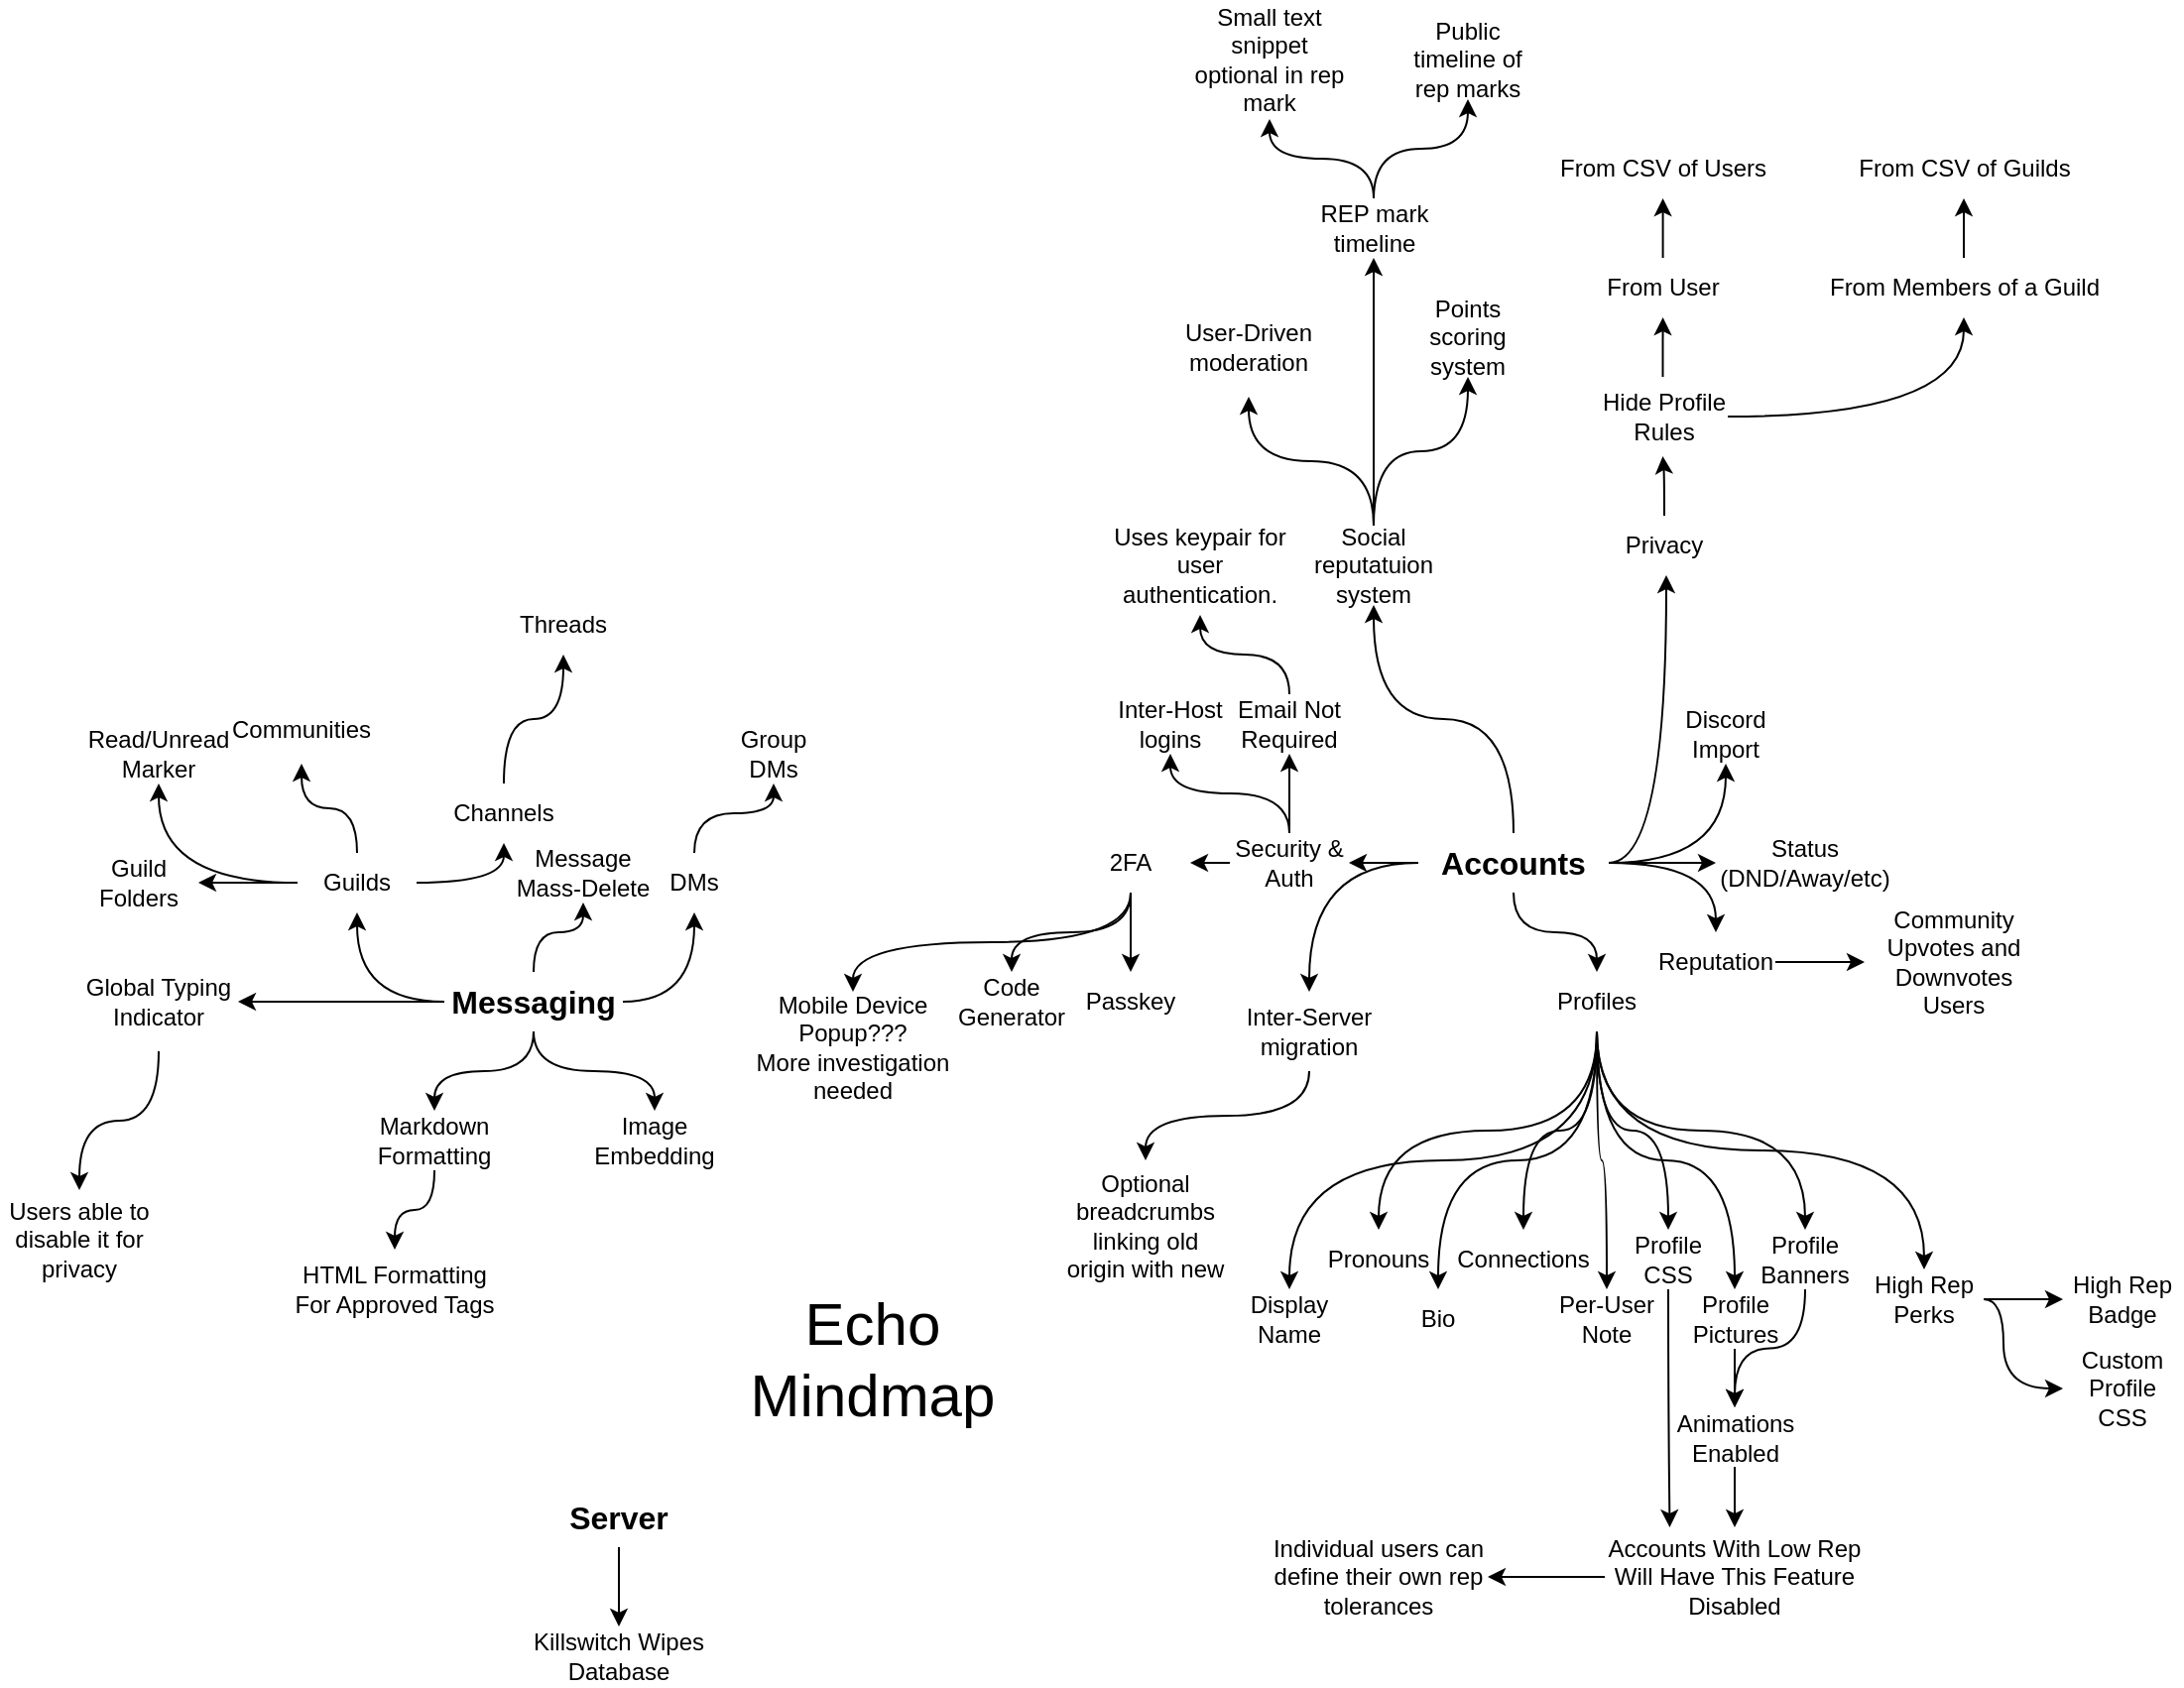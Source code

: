 <mxfile version="26.2.2">
  <diagram name="Page-1" id="S7OwfqyslhEaKaafc7HS">
    <mxGraphModel dx="1428" dy="2018" grid="1" gridSize="10" guides="1" tooltips="1" connect="1" arrows="1" fold="1" page="1" pageScale="1" pageWidth="827" pageHeight="1169" math="0" shadow="0">
      <root>
        <mxCell id="0" />
        <mxCell id="1" parent="0" />
        <mxCell id="cCKECOhjynZBywvS4mbj-1" value="&lt;font style=&quot;font-size: 30px;&quot;&gt;Echo Mindmap&lt;/font&gt;" style="text;html=1;align=center;verticalAlign=middle;whiteSpace=wrap;rounded=0;" parent="1" vertex="1">
          <mxGeometry x="530" y="500" width="140" height="90" as="geometry" />
        </mxCell>
        <mxCell id="cCKECOhjynZBywvS4mbj-29" style="edgeStyle=orthogonalEdgeStyle;rounded=0;orthogonalLoop=1;jettySize=auto;html=1;curved=1;" parent="1" source="cCKECOhjynZBywvS4mbj-23" target="cCKECOhjynZBywvS4mbj-24" edge="1">
          <mxGeometry relative="1" as="geometry" />
        </mxCell>
        <mxCell id="cCKECOhjynZBywvS4mbj-30" style="edgeStyle=orthogonalEdgeStyle;rounded=0;orthogonalLoop=1;jettySize=auto;html=1;curved=1;" parent="1" source="cCKECOhjynZBywvS4mbj-23" target="cCKECOhjynZBywvS4mbj-25" edge="1">
          <mxGeometry relative="1" as="geometry" />
        </mxCell>
        <mxCell id="cCKECOhjynZBywvS4mbj-42" style="edgeStyle=orthogonalEdgeStyle;rounded=0;orthogonalLoop=1;jettySize=auto;html=1;curved=1;" parent="1" source="cCKECOhjynZBywvS4mbj-23" target="cCKECOhjynZBywvS4mbj-41" edge="1">
          <mxGeometry relative="1" as="geometry" />
        </mxCell>
        <mxCell id="cCKECOhjynZBywvS4mbj-53" style="edgeStyle=orthogonalEdgeStyle;rounded=0;orthogonalLoop=1;jettySize=auto;html=1;curved=1;" parent="1" source="cCKECOhjynZBywvS4mbj-23" target="cCKECOhjynZBywvS4mbj-52" edge="1">
          <mxGeometry relative="1" as="geometry" />
        </mxCell>
        <mxCell id="cCKECOhjynZBywvS4mbj-55" style="edgeStyle=orthogonalEdgeStyle;rounded=0;orthogonalLoop=1;jettySize=auto;html=1;curved=1;" parent="1" source="cCKECOhjynZBywvS4mbj-23" target="cCKECOhjynZBywvS4mbj-54" edge="1">
          <mxGeometry relative="1" as="geometry" />
        </mxCell>
        <mxCell id="cCKECOhjynZBywvS4mbj-57" style="edgeStyle=orthogonalEdgeStyle;rounded=0;orthogonalLoop=1;jettySize=auto;html=1;curved=1;" parent="1" source="cCKECOhjynZBywvS4mbj-23" target="cCKECOhjynZBywvS4mbj-56" edge="1">
          <mxGeometry relative="1" as="geometry" />
        </mxCell>
        <mxCell id="cCKECOhjynZBywvS4mbj-23" value="Messaging" style="text;html=1;align=center;verticalAlign=middle;whiteSpace=wrap;rounded=0;fontSize=16;fontStyle=1" parent="1" vertex="1">
          <mxGeometry x="384" y="350" width="90" height="30" as="geometry" />
        </mxCell>
        <mxCell id="cCKECOhjynZBywvS4mbj-47" style="edgeStyle=orthogonalEdgeStyle;rounded=0;orthogonalLoop=1;jettySize=auto;html=1;curved=1;" parent="1" source="cCKECOhjynZBywvS4mbj-24" target="cCKECOhjynZBywvS4mbj-38" edge="1">
          <mxGeometry relative="1" as="geometry" />
        </mxCell>
        <mxCell id="cCKECOhjynZBywvS4mbj-49" style="edgeStyle=orthogonalEdgeStyle;rounded=0;orthogonalLoop=1;jettySize=auto;html=1;curved=1;" parent="1" source="cCKECOhjynZBywvS4mbj-24" target="cCKECOhjynZBywvS4mbj-40" edge="1">
          <mxGeometry relative="1" as="geometry" />
        </mxCell>
        <mxCell id="cCKECOhjynZBywvS4mbj-50" style="edgeStyle=orthogonalEdgeStyle;rounded=0;orthogonalLoop=1;jettySize=auto;html=1;curved=1;" parent="1" source="cCKECOhjynZBywvS4mbj-24" target="cCKECOhjynZBywvS4mbj-35" edge="1">
          <mxGeometry relative="1" as="geometry" />
        </mxCell>
        <mxCell id="cCKECOhjynZBywvS4mbj-81" style="edgeStyle=orthogonalEdgeStyle;rounded=0;orthogonalLoop=1;jettySize=auto;html=1;curved=1;" parent="1" source="cCKECOhjynZBywvS4mbj-24" target="cCKECOhjynZBywvS4mbj-80" edge="1">
          <mxGeometry relative="1" as="geometry" />
        </mxCell>
        <mxCell id="cCKECOhjynZBywvS4mbj-24" value="Guilds" style="text;html=1;align=center;verticalAlign=middle;whiteSpace=wrap;rounded=0;" parent="1" vertex="1">
          <mxGeometry x="310" y="290" width="60" height="30" as="geometry" />
        </mxCell>
        <mxCell id="cCKECOhjynZBywvS4mbj-31" style="edgeStyle=orthogonalEdgeStyle;rounded=0;orthogonalLoop=1;jettySize=auto;html=1;curved=1;" parent="1" source="cCKECOhjynZBywvS4mbj-25" target="cCKECOhjynZBywvS4mbj-26" edge="1">
          <mxGeometry relative="1" as="geometry" />
        </mxCell>
        <mxCell id="cCKECOhjynZBywvS4mbj-25" value="DMs" style="text;html=1;align=center;verticalAlign=middle;whiteSpace=wrap;rounded=0;" parent="1" vertex="1">
          <mxGeometry x="480" y="290" width="60" height="30" as="geometry" />
        </mxCell>
        <mxCell id="cCKECOhjynZBywvS4mbj-26" value="Group DMs" style="text;html=1;align=center;verticalAlign=middle;whiteSpace=wrap;rounded=0;" parent="1" vertex="1">
          <mxGeometry x="520" y="225" width="60" height="30" as="geometry" />
        </mxCell>
        <mxCell id="cCKECOhjynZBywvS4mbj-62" style="edgeStyle=orthogonalEdgeStyle;rounded=0;orthogonalLoop=1;jettySize=auto;html=1;curved=1;exitX=0.5;exitY=1;exitDx=0;exitDy=0;" parent="1" source="cCKECOhjynZBywvS4mbj-34" target="cCKECOhjynZBywvS4mbj-61" edge="1">
          <mxGeometry relative="1" as="geometry" />
        </mxCell>
        <mxCell id="cCKECOhjynZBywvS4mbj-69" style="edgeStyle=orthogonalEdgeStyle;rounded=0;orthogonalLoop=1;jettySize=auto;html=1;curved=1;exitX=0.5;exitY=1;exitDx=0;exitDy=0;" parent="1" source="cCKECOhjynZBywvS4mbj-34" target="cCKECOhjynZBywvS4mbj-63" edge="1">
          <mxGeometry relative="1" as="geometry" />
        </mxCell>
        <mxCell id="cCKECOhjynZBywvS4mbj-70" style="edgeStyle=orthogonalEdgeStyle;rounded=0;orthogonalLoop=1;jettySize=auto;html=1;curved=1;exitX=0.5;exitY=1;exitDx=0;exitDy=0;" parent="1" source="cCKECOhjynZBywvS4mbj-34" target="cCKECOhjynZBywvS4mbj-36" edge="1">
          <mxGeometry relative="1" as="geometry" />
        </mxCell>
        <mxCell id="cCKECOhjynZBywvS4mbj-71" style="edgeStyle=orthogonalEdgeStyle;rounded=0;orthogonalLoop=1;jettySize=auto;html=1;strokeColor=default;curved=1;exitX=0.5;exitY=1;exitDx=0;exitDy=0;" parent="1" source="cCKECOhjynZBywvS4mbj-34" target="cCKECOhjynZBywvS4mbj-68" edge="1">
          <mxGeometry relative="1" as="geometry" />
        </mxCell>
        <mxCell id="cCKECOhjynZBywvS4mbj-73" style="edgeStyle=orthogonalEdgeStyle;rounded=0;orthogonalLoop=1;jettySize=auto;html=1;curved=1;exitX=0.5;exitY=1;exitDx=0;exitDy=0;" parent="1" source="cCKECOhjynZBywvS4mbj-34" target="cCKECOhjynZBywvS4mbj-67" edge="1">
          <mxGeometry relative="1" as="geometry" />
        </mxCell>
        <mxCell id="cCKECOhjynZBywvS4mbj-74" style="edgeStyle=orthogonalEdgeStyle;rounded=0;orthogonalLoop=1;jettySize=auto;html=1;curved=1;exitX=0.5;exitY=1;exitDx=0;exitDy=0;" parent="1" source="cCKECOhjynZBywvS4mbj-34" target="cCKECOhjynZBywvS4mbj-65" edge="1">
          <mxGeometry relative="1" as="geometry" />
        </mxCell>
        <mxCell id="cCKECOhjynZBywvS4mbj-75" style="edgeStyle=orthogonalEdgeStyle;rounded=0;orthogonalLoop=1;jettySize=auto;html=1;curved=1;exitX=0.5;exitY=1;exitDx=0;exitDy=0;" parent="1" source="cCKECOhjynZBywvS4mbj-34" target="cCKECOhjynZBywvS4mbj-66" edge="1">
          <mxGeometry relative="1" as="geometry" />
        </mxCell>
        <mxCell id="cCKECOhjynZBywvS4mbj-90" style="edgeStyle=orthogonalEdgeStyle;rounded=0;orthogonalLoop=1;jettySize=auto;html=1;curved=1;exitX=0.5;exitY=1;exitDx=0;exitDy=0;" parent="1" source="cCKECOhjynZBywvS4mbj-34" target="cCKECOhjynZBywvS4mbj-87" edge="1">
          <mxGeometry relative="1" as="geometry" />
        </mxCell>
        <mxCell id="cCKECOhjynZBywvS4mbj-103" style="edgeStyle=orthogonalEdgeStyle;rounded=0;orthogonalLoop=1;jettySize=auto;html=1;curved=1;exitX=0.5;exitY=1;exitDx=0;exitDy=0;" parent="1" source="cCKECOhjynZBywvS4mbj-34" target="cCKECOhjynZBywvS4mbj-102" edge="1">
          <mxGeometry relative="1" as="geometry" />
        </mxCell>
        <mxCell id="cCKECOhjynZBywvS4mbj-34" value="Profiles" style="text;html=1;align=center;verticalAlign=middle;whiteSpace=wrap;rounded=0;" parent="1" vertex="1">
          <mxGeometry x="935" y="350" width="60" height="30" as="geometry" />
        </mxCell>
        <mxCell id="cCKECOhjynZBywvS4mbj-35" value="Guild Folders" style="text;html=1;align=center;verticalAlign=middle;whiteSpace=wrap;rounded=0;" parent="1" vertex="1">
          <mxGeometry x="200" y="290" width="60" height="30" as="geometry" />
        </mxCell>
        <mxCell id="cCKECOhjynZBywvS4mbj-36" value="Connections" style="text;html=1;align=center;verticalAlign=middle;whiteSpace=wrap;rounded=0;" parent="1" vertex="1">
          <mxGeometry x="885" y="480" width="86" height="30" as="geometry" />
        </mxCell>
        <mxCell id="cCKECOhjynZBywvS4mbj-37" value="Discord Import" style="text;html=1;align=center;verticalAlign=middle;whiteSpace=wrap;rounded=0;" parent="1" vertex="1">
          <mxGeometry x="1000" y="215" width="60" height="30" as="geometry" />
        </mxCell>
        <mxCell id="cCKECOhjynZBywvS4mbj-48" value="" style="edgeStyle=orthogonalEdgeStyle;rounded=0;orthogonalLoop=1;jettySize=auto;html=1;curved=1;" parent="1" source="cCKECOhjynZBywvS4mbj-38" target="cCKECOhjynZBywvS4mbj-39" edge="1">
          <mxGeometry relative="1" as="geometry" />
        </mxCell>
        <mxCell id="cCKECOhjynZBywvS4mbj-38" value="Channels" style="text;html=1;align=center;verticalAlign=middle;whiteSpace=wrap;rounded=0;" parent="1" vertex="1">
          <mxGeometry x="384" y="255" width="60" height="30" as="geometry" />
        </mxCell>
        <mxCell id="cCKECOhjynZBywvS4mbj-39" value="Threads" style="text;html=1;align=center;verticalAlign=middle;whiteSpace=wrap;rounded=0;" parent="1" vertex="1">
          <mxGeometry x="414" y="160" width="60" height="30" as="geometry" />
        </mxCell>
        <mxCell id="cCKECOhjynZBywvS4mbj-40" value="Communities" style="text;html=1;align=center;verticalAlign=middle;whiteSpace=wrap;rounded=0;" parent="1" vertex="1">
          <mxGeometry x="274" y="210" width="76" height="35" as="geometry" />
        </mxCell>
        <mxCell id="cCKECOhjynZBywvS4mbj-44" value="" style="edgeStyle=orthogonalEdgeStyle;rounded=0;orthogonalLoop=1;jettySize=auto;html=1;curved=1;" parent="1" source="cCKECOhjynZBywvS4mbj-41" target="cCKECOhjynZBywvS4mbj-43" edge="1">
          <mxGeometry relative="1" as="geometry" />
        </mxCell>
        <mxCell id="cCKECOhjynZBywvS4mbj-41" value="Global Typing Indicator" style="text;html=1;align=center;verticalAlign=middle;whiteSpace=wrap;rounded=0;" parent="1" vertex="1">
          <mxGeometry x="200" y="340" width="80" height="50" as="geometry" />
        </mxCell>
        <mxCell id="cCKECOhjynZBywvS4mbj-43" value="Users able to disable it for privacy" style="text;html=1;align=center;verticalAlign=middle;whiteSpace=wrap;rounded=0;" parent="1" vertex="1">
          <mxGeometry x="160" y="460" width="80" height="50" as="geometry" />
        </mxCell>
        <mxCell id="cCKECOhjynZBywvS4mbj-52" value="Message Mass-Delete" style="text;html=1;align=center;verticalAlign=middle;whiteSpace=wrap;rounded=0;" parent="1" vertex="1">
          <mxGeometry x="414" y="285" width="80" height="30" as="geometry" />
        </mxCell>
        <mxCell id="wbQXKGpKG1Xpryvx8BM4-3" value="" style="edgeStyle=orthogonalEdgeStyle;rounded=0;orthogonalLoop=1;jettySize=auto;html=1;curved=1;" edge="1" parent="1" source="cCKECOhjynZBywvS4mbj-54" target="wbQXKGpKG1Xpryvx8BM4-2">
          <mxGeometry relative="1" as="geometry" />
        </mxCell>
        <mxCell id="cCKECOhjynZBywvS4mbj-54" value="Markdown Formatting" style="text;html=1;align=center;verticalAlign=middle;whiteSpace=wrap;rounded=0;" parent="1" vertex="1">
          <mxGeometry x="344" y="420" width="70" height="30" as="geometry" />
        </mxCell>
        <mxCell id="cCKECOhjynZBywvS4mbj-56" value="Image Embedding" style="text;html=1;align=center;verticalAlign=middle;whiteSpace=wrap;rounded=0;" parent="1" vertex="1">
          <mxGeometry x="460" y="420" width="60" height="30" as="geometry" />
        </mxCell>
        <mxCell id="cCKECOhjynZBywvS4mbj-59" style="edgeStyle=orthogonalEdgeStyle;rounded=0;orthogonalLoop=1;jettySize=auto;html=1;curved=1;" parent="1" source="cCKECOhjynZBywvS4mbj-58" target="cCKECOhjynZBywvS4mbj-37" edge="1">
          <mxGeometry relative="1" as="geometry" />
        </mxCell>
        <mxCell id="cCKECOhjynZBywvS4mbj-60" style="edgeStyle=orthogonalEdgeStyle;rounded=0;orthogonalLoop=1;jettySize=auto;html=1;curved=1;" parent="1" source="cCKECOhjynZBywvS4mbj-58" target="cCKECOhjynZBywvS4mbj-34" edge="1">
          <mxGeometry relative="1" as="geometry" />
        </mxCell>
        <mxCell id="cCKECOhjynZBywvS4mbj-79" value="" style="edgeStyle=orthogonalEdgeStyle;rounded=0;orthogonalLoop=1;jettySize=auto;html=1;curved=1;" parent="1" source="cCKECOhjynZBywvS4mbj-58" target="cCKECOhjynZBywvS4mbj-64" edge="1">
          <mxGeometry relative="1" as="geometry" />
        </mxCell>
        <mxCell id="cCKECOhjynZBywvS4mbj-93" style="edgeStyle=orthogonalEdgeStyle;rounded=0;orthogonalLoop=1;jettySize=auto;html=1;curved=1;" parent="1" source="cCKECOhjynZBywvS4mbj-58" target="cCKECOhjynZBywvS4mbj-83" edge="1">
          <mxGeometry relative="1" as="geometry" />
        </mxCell>
        <mxCell id="cCKECOhjynZBywvS4mbj-116" style="edgeStyle=orthogonalEdgeStyle;rounded=0;orthogonalLoop=1;jettySize=auto;html=1;curved=1;" parent="1" source="cCKECOhjynZBywvS4mbj-58" target="cCKECOhjynZBywvS4mbj-89" edge="1">
          <mxGeometry relative="1" as="geometry" />
        </mxCell>
        <mxCell id="cCKECOhjynZBywvS4mbj-117" style="edgeStyle=orthogonalEdgeStyle;rounded=0;orthogonalLoop=1;jettySize=auto;html=1;curved=1;" parent="1" source="cCKECOhjynZBywvS4mbj-58" target="cCKECOhjynZBywvS4mbj-114" edge="1">
          <mxGeometry relative="1" as="geometry" />
        </mxCell>
        <mxCell id="cCKECOhjynZBywvS4mbj-118" style="edgeStyle=orthogonalEdgeStyle;rounded=0;orthogonalLoop=1;jettySize=auto;html=1;curved=1;exitX=1;exitY=0.5;exitDx=0;exitDy=0;" parent="1" source="cCKECOhjynZBywvS4mbj-58" target="cCKECOhjynZBywvS4mbj-115" edge="1">
          <mxGeometry relative="1" as="geometry">
            <Array as="points">
              <mxPoint x="1000" y="295" />
            </Array>
          </mxGeometry>
        </mxCell>
        <mxCell id="3jOnJADhadLVjRBI3uCC-13" style="edgeStyle=orthogonalEdgeStyle;rounded=0;orthogonalLoop=1;jettySize=auto;html=1;curved=1;" parent="1" source="cCKECOhjynZBywvS4mbj-58" target="3jOnJADhadLVjRBI3uCC-12" edge="1">
          <mxGeometry relative="1" as="geometry" />
        </mxCell>
        <mxCell id="cCKECOhjynZBywvS4mbj-58" value="Accounts" style="text;html=1;align=center;verticalAlign=middle;whiteSpace=wrap;rounded=0;fontSize=16;fontStyle=1" parent="1" vertex="1">
          <mxGeometry x="875" y="280" width="96" height="30" as="geometry" />
        </mxCell>
        <mxCell id="cCKECOhjynZBywvS4mbj-61" value="Pronouns" style="text;html=1;align=center;verticalAlign=middle;whiteSpace=wrap;rounded=0;" parent="1" vertex="1">
          <mxGeometry x="825" y="480" width="60" height="30" as="geometry" />
        </mxCell>
        <mxCell id="cCKECOhjynZBywvS4mbj-63" value="Bio" style="text;html=1;align=center;verticalAlign=middle;whiteSpace=wrap;rounded=0;" parent="1" vertex="1">
          <mxGeometry x="860" y="510" width="50" height="30" as="geometry" />
        </mxCell>
        <mxCell id="cCKECOhjynZBywvS4mbj-64" value="Status (DND/Away/etc)" style="text;html=1;align=center;verticalAlign=middle;whiteSpace=wrap;rounded=0;" parent="1" vertex="1">
          <mxGeometry x="1025" y="280" width="90" height="30" as="geometry" />
        </mxCell>
        <mxCell id="cCKECOhjynZBywvS4mbj-96" style="edgeStyle=orthogonalEdgeStyle;rounded=0;orthogonalLoop=1;jettySize=auto;html=1;curved=1;entryX=0.25;entryY=0;entryDx=0;entryDy=0;" parent="1" source="cCKECOhjynZBywvS4mbj-65" target="cCKECOhjynZBywvS4mbj-95" edge="1">
          <mxGeometry relative="1" as="geometry" />
        </mxCell>
        <mxCell id="cCKECOhjynZBywvS4mbj-65" value="Profile CSS" style="text;html=1;align=center;verticalAlign=middle;whiteSpace=wrap;rounded=0;" parent="1" vertex="1">
          <mxGeometry x="971" y="480" width="60" height="30" as="geometry" />
        </mxCell>
        <mxCell id="cCKECOhjynZBywvS4mbj-100" style="edgeStyle=orthogonalEdgeStyle;rounded=0;orthogonalLoop=1;jettySize=auto;html=1;curved=1;" parent="1" source="cCKECOhjynZBywvS4mbj-66" target="cCKECOhjynZBywvS4mbj-97" edge="1">
          <mxGeometry relative="1" as="geometry" />
        </mxCell>
        <mxCell id="cCKECOhjynZBywvS4mbj-66" value="Profile Banners" style="text;html=1;align=center;verticalAlign=middle;whiteSpace=wrap;rounded=0;" parent="1" vertex="1">
          <mxGeometry x="1040" y="480" width="60" height="30" as="geometry" />
        </mxCell>
        <mxCell id="cCKECOhjynZBywvS4mbj-98" style="edgeStyle=orthogonalEdgeStyle;rounded=0;orthogonalLoop=1;jettySize=auto;html=1;curved=1;" parent="1" source="cCKECOhjynZBywvS4mbj-67" target="cCKECOhjynZBywvS4mbj-97" edge="1">
          <mxGeometry relative="1" as="geometry" />
        </mxCell>
        <mxCell id="cCKECOhjynZBywvS4mbj-67" value="Profile Pictures" style="text;html=1;align=center;verticalAlign=middle;whiteSpace=wrap;rounded=0;" parent="1" vertex="1">
          <mxGeometry x="1004.5" y="510" width="60" height="30" as="geometry" />
        </mxCell>
        <mxCell id="cCKECOhjynZBywvS4mbj-68" value="Per-User Note" style="text;html=1;align=center;verticalAlign=middle;whiteSpace=wrap;rounded=0;" parent="1" vertex="1">
          <mxGeometry x="940" y="510" width="60" height="30" as="geometry" />
        </mxCell>
        <mxCell id="cCKECOhjynZBywvS4mbj-80" value="Read/Unread Marker" style="text;html=1;align=center;verticalAlign=middle;whiteSpace=wrap;rounded=0;" parent="1" vertex="1">
          <mxGeometry x="210" y="225" width="60" height="30" as="geometry" />
        </mxCell>
        <mxCell id="cCKECOhjynZBywvS4mbj-82" value="Community Upvotes and Downvotes Users" style="text;html=1;align=center;verticalAlign=middle;whiteSpace=wrap;rounded=0;" parent="1" vertex="1">
          <mxGeometry x="1100" y="315" width="90" height="60" as="geometry" />
        </mxCell>
        <mxCell id="cCKECOhjynZBywvS4mbj-94" style="edgeStyle=orthogonalEdgeStyle;rounded=0;orthogonalLoop=1;jettySize=auto;html=1;curved=1;" parent="1" source="cCKECOhjynZBywvS4mbj-83" target="cCKECOhjynZBywvS4mbj-82" edge="1">
          <mxGeometry relative="1" as="geometry" />
        </mxCell>
        <mxCell id="cCKECOhjynZBywvS4mbj-83" value="Reputation" style="text;html=1;align=center;verticalAlign=middle;whiteSpace=wrap;rounded=0;" parent="1" vertex="1">
          <mxGeometry x="995" y="330" width="60" height="30" as="geometry" />
        </mxCell>
        <mxCell id="cCKECOhjynZBywvS4mbj-84" value="Passkey" style="text;html=1;align=center;verticalAlign=middle;whiteSpace=wrap;rounded=0;" parent="1" vertex="1">
          <mxGeometry x="700" y="350" width="60" height="30" as="geometry" />
        </mxCell>
        <mxCell id="cCKECOhjynZBywvS4mbj-85" value="Code Generator" style="text;html=1;align=center;verticalAlign=middle;whiteSpace=wrap;rounded=0;" parent="1" vertex="1">
          <mxGeometry x="640" y="350" width="60" height="30" as="geometry" />
        </mxCell>
        <mxCell id="cCKECOhjynZBywvS4mbj-91" style="edgeStyle=orthogonalEdgeStyle;rounded=0;orthogonalLoop=1;jettySize=auto;html=1;curved=1;" parent="1" source="cCKECOhjynZBywvS4mbj-86" target="cCKECOhjynZBywvS4mbj-85" edge="1">
          <mxGeometry relative="1" as="geometry" />
        </mxCell>
        <mxCell id="cCKECOhjynZBywvS4mbj-92" style="edgeStyle=orthogonalEdgeStyle;rounded=0;orthogonalLoop=1;jettySize=auto;html=1;curved=1;" parent="1" source="cCKECOhjynZBywvS4mbj-86" target="cCKECOhjynZBywvS4mbj-84" edge="1">
          <mxGeometry relative="1" as="geometry" />
        </mxCell>
        <mxCell id="lBb4UWEkdVM-ROISVBTY-2" style="edgeStyle=orthogonalEdgeStyle;rounded=0;orthogonalLoop=1;jettySize=auto;html=1;curved=1;exitX=0.5;exitY=1;exitDx=0;exitDy=0;" parent="1" source="cCKECOhjynZBywvS4mbj-86" target="lBb4UWEkdVM-ROISVBTY-1" edge="1">
          <mxGeometry relative="1" as="geometry" />
        </mxCell>
        <mxCell id="cCKECOhjynZBywvS4mbj-86" value="2FA" style="text;html=1;align=center;verticalAlign=middle;whiteSpace=wrap;rounded=0;" parent="1" vertex="1">
          <mxGeometry x="700" y="280" width="60" height="30" as="geometry" />
        </mxCell>
        <mxCell id="cCKECOhjynZBywvS4mbj-87" value="Display Name" style="text;html=1;align=center;verticalAlign=middle;whiteSpace=wrap;rounded=0;" parent="1" vertex="1">
          <mxGeometry x="780" y="510" width="60" height="30" as="geometry" />
        </mxCell>
        <mxCell id="aAWIrtA_UfFcJKhFcBHo-2" style="edgeStyle=orthogonalEdgeStyle;rounded=0;orthogonalLoop=1;jettySize=auto;html=1;curved=1;" parent="1" source="cCKECOhjynZBywvS4mbj-88" target="aAWIrtA_UfFcJKhFcBHo-1" edge="1">
          <mxGeometry relative="1" as="geometry" />
        </mxCell>
        <mxCell id="cCKECOhjynZBywvS4mbj-88" value="Email Not&lt;div&gt;Required&lt;/div&gt;" style="text;html=1;align=center;verticalAlign=middle;whiteSpace=wrap;rounded=0;" parent="1" vertex="1">
          <mxGeometry x="780" y="210" width="60" height="30" as="geometry" />
        </mxCell>
        <mxCell id="cCKECOhjynZBywvS4mbj-110" value="" style="edgeStyle=orthogonalEdgeStyle;rounded=0;orthogonalLoop=1;jettySize=auto;html=1;curved=1;" parent="1" source="cCKECOhjynZBywvS4mbj-89" target="cCKECOhjynZBywvS4mbj-88" edge="1">
          <mxGeometry relative="1" as="geometry" />
        </mxCell>
        <mxCell id="cCKECOhjynZBywvS4mbj-111" style="edgeStyle=orthogonalEdgeStyle;rounded=0;orthogonalLoop=1;jettySize=auto;html=1;curved=1;" parent="1" source="cCKECOhjynZBywvS4mbj-89" target="cCKECOhjynZBywvS4mbj-86" edge="1">
          <mxGeometry relative="1" as="geometry" />
        </mxCell>
        <mxCell id="6vi2f0P-OOcmaFmLqezp-2" style="edgeStyle=orthogonalEdgeStyle;rounded=0;orthogonalLoop=1;jettySize=auto;html=1;curved=1;" parent="1" source="cCKECOhjynZBywvS4mbj-89" target="6vi2f0P-OOcmaFmLqezp-1" edge="1">
          <mxGeometry relative="1" as="geometry" />
        </mxCell>
        <mxCell id="cCKECOhjynZBywvS4mbj-89" value="Security &amp;amp; Auth" style="text;html=1;align=center;verticalAlign=middle;whiteSpace=wrap;rounded=0;" parent="1" vertex="1">
          <mxGeometry x="780" y="280" width="60" height="30" as="geometry" />
        </mxCell>
        <mxCell id="3jOnJADhadLVjRBI3uCC-17" value="" style="edgeStyle=orthogonalEdgeStyle;rounded=0;orthogonalLoop=1;jettySize=auto;html=1;curved=1;" parent="1" source="cCKECOhjynZBywvS4mbj-95" target="3jOnJADhadLVjRBI3uCC-16" edge="1">
          <mxGeometry relative="1" as="geometry" />
        </mxCell>
        <mxCell id="cCKECOhjynZBywvS4mbj-95" value="Accounts With Low Rep Will Have This Feature Disabled" style="text;html=1;align=center;verticalAlign=middle;whiteSpace=wrap;rounded=0;" parent="1" vertex="1">
          <mxGeometry x="969" y="630" width="131" height="50" as="geometry" />
        </mxCell>
        <mxCell id="cCKECOhjynZBywvS4mbj-99" value="" style="edgeStyle=orthogonalEdgeStyle;rounded=0;orthogonalLoop=1;jettySize=auto;html=1;curved=1;" parent="1" source="cCKECOhjynZBywvS4mbj-97" target="cCKECOhjynZBywvS4mbj-95" edge="1">
          <mxGeometry relative="1" as="geometry" />
        </mxCell>
        <mxCell id="cCKECOhjynZBywvS4mbj-97" value="Animations Enabled" style="text;html=1;align=center;verticalAlign=middle;whiteSpace=wrap;rounded=0;" parent="1" vertex="1">
          <mxGeometry x="1004.5" y="569.5" width="60" height="30" as="geometry" />
        </mxCell>
        <mxCell id="cCKECOhjynZBywvS4mbj-108" style="edgeStyle=orthogonalEdgeStyle;rounded=0;orthogonalLoop=1;jettySize=auto;html=1;curved=1;entryX=0;entryY=0.5;entryDx=0;entryDy=0;" parent="1" source="cCKECOhjynZBywvS4mbj-102" target="cCKECOhjynZBywvS4mbj-106" edge="1">
          <mxGeometry relative="1" as="geometry">
            <Array as="points">
              <mxPoint x="1190" y="515" />
              <mxPoint x="1190" y="515" />
            </Array>
          </mxGeometry>
        </mxCell>
        <mxCell id="cCKECOhjynZBywvS4mbj-109" style="edgeStyle=orthogonalEdgeStyle;rounded=0;orthogonalLoop=1;jettySize=auto;html=1;curved=1;entryX=0;entryY=0.5;entryDx=0;entryDy=0;" parent="1" source="cCKECOhjynZBywvS4mbj-102" target="cCKECOhjynZBywvS4mbj-107" edge="1">
          <mxGeometry relative="1" as="geometry">
            <Array as="points">
              <mxPoint x="1170" y="515" />
              <mxPoint x="1170" y="560" />
            </Array>
          </mxGeometry>
        </mxCell>
        <mxCell id="cCKECOhjynZBywvS4mbj-102" value="High Rep Perks" style="text;html=1;align=center;verticalAlign=middle;whiteSpace=wrap;rounded=0;" parent="1" vertex="1">
          <mxGeometry x="1100" y="500" width="60" height="30" as="geometry" />
        </mxCell>
        <mxCell id="cCKECOhjynZBywvS4mbj-106" value="High Rep Badge" style="text;html=1;align=center;verticalAlign=middle;whiteSpace=wrap;rounded=0;" parent="1" vertex="1">
          <mxGeometry x="1200" y="500" width="60" height="30" as="geometry" />
        </mxCell>
        <mxCell id="cCKECOhjynZBywvS4mbj-107" value="Custom Profile CSS" style="text;html=1;align=center;verticalAlign=middle;whiteSpace=wrap;rounded=0;" parent="1" vertex="1">
          <mxGeometry x="1200" y="540" width="60" height="40" as="geometry" />
        </mxCell>
        <mxCell id="cCKECOhjynZBywvS4mbj-121" value="" style="edgeStyle=orthogonalEdgeStyle;rounded=0;orthogonalLoop=1;jettySize=auto;html=1;curved=1;" parent="1" source="cCKECOhjynZBywvS4mbj-112" target="cCKECOhjynZBywvS4mbj-119" edge="1">
          <mxGeometry relative="1" as="geometry" />
        </mxCell>
        <mxCell id="cCKECOhjynZBywvS4mbj-126" style="edgeStyle=orthogonalEdgeStyle;rounded=0;orthogonalLoop=1;jettySize=auto;html=1;curved=1;" parent="1" source="cCKECOhjynZBywvS4mbj-112" target="cCKECOhjynZBywvS4mbj-124" edge="1">
          <mxGeometry relative="1" as="geometry" />
        </mxCell>
        <mxCell id="cCKECOhjynZBywvS4mbj-112" value="Hide Profile Rules" style="text;html=1;align=center;verticalAlign=middle;whiteSpace=wrap;rounded=0;" parent="1" vertex="1">
          <mxGeometry x="965.5" y="50" width="65.5" height="40" as="geometry" />
        </mxCell>
        <mxCell id="3jOnJADhadLVjRBI3uCC-2" style="edgeStyle=orthogonalEdgeStyle;rounded=0;orthogonalLoop=1;jettySize=auto;html=1;curved=1;" parent="1" source="cCKECOhjynZBywvS4mbj-114" target="3jOnJADhadLVjRBI3uCC-1" edge="1">
          <mxGeometry relative="1" as="geometry" />
        </mxCell>
        <mxCell id="3jOnJADhadLVjRBI3uCC-6" style="edgeStyle=orthogonalEdgeStyle;rounded=0;orthogonalLoop=1;jettySize=auto;html=1;curved=1;" parent="1" source="cCKECOhjynZBywvS4mbj-114" target="3jOnJADhadLVjRBI3uCC-4" edge="1">
          <mxGeometry relative="1" as="geometry" />
        </mxCell>
        <mxCell id="3jOnJADhadLVjRBI3uCC-7" style="edgeStyle=orthogonalEdgeStyle;rounded=0;orthogonalLoop=1;jettySize=auto;html=1;curved=1;" parent="1" source="cCKECOhjynZBywvS4mbj-114" target="3jOnJADhadLVjRBI3uCC-3" edge="1">
          <mxGeometry relative="1" as="geometry" />
        </mxCell>
        <mxCell id="cCKECOhjynZBywvS4mbj-114" value="Social reputatuion&lt;div&gt;system&lt;/div&gt;" style="text;html=1;align=center;verticalAlign=middle;whiteSpace=wrap;rounded=0;" parent="1" vertex="1">
          <mxGeometry x="820" y="125" width="65" height="40" as="geometry" />
        </mxCell>
        <mxCell id="cCKECOhjynZBywvS4mbj-120" value="" style="edgeStyle=orthogonalEdgeStyle;rounded=0;orthogonalLoop=1;jettySize=auto;html=1;curved=1;" parent="1" source="cCKECOhjynZBywvS4mbj-115" target="cCKECOhjynZBywvS4mbj-112" edge="1">
          <mxGeometry relative="1" as="geometry" />
        </mxCell>
        <mxCell id="cCKECOhjynZBywvS4mbj-115" value="Privacy" style="text;html=1;align=center;verticalAlign=middle;whiteSpace=wrap;rounded=0;" parent="1" vertex="1">
          <mxGeometry x="969" y="120" width="60" height="30" as="geometry" />
        </mxCell>
        <mxCell id="cCKECOhjynZBywvS4mbj-123" value="" style="edgeStyle=orthogonalEdgeStyle;rounded=0;orthogonalLoop=1;jettySize=auto;html=1;curved=1;" parent="1" source="cCKECOhjynZBywvS4mbj-119" target="cCKECOhjynZBywvS4mbj-122" edge="1">
          <mxGeometry relative="1" as="geometry" />
        </mxCell>
        <mxCell id="cCKECOhjynZBywvS4mbj-119" value="From User" style="text;html=1;align=center;verticalAlign=middle;resizable=0;points=[];autosize=1;strokeColor=none;fillColor=none;" parent="1" vertex="1">
          <mxGeometry x="958.25" y="-10" width="80" height="30" as="geometry" />
        </mxCell>
        <mxCell id="cCKECOhjynZBywvS4mbj-122" value="From CSV of Users" style="text;html=1;align=center;verticalAlign=middle;resizable=0;points=[];autosize=1;strokeColor=none;fillColor=none;" parent="1" vertex="1">
          <mxGeometry x="933.25" y="-70" width="130" height="30" as="geometry" />
        </mxCell>
        <mxCell id="cCKECOhjynZBywvS4mbj-128" value="" style="edgeStyle=orthogonalEdgeStyle;rounded=0;orthogonalLoop=1;jettySize=auto;html=1;" parent="1" source="cCKECOhjynZBywvS4mbj-124" target="cCKECOhjynZBywvS4mbj-127" edge="1">
          <mxGeometry relative="1" as="geometry" />
        </mxCell>
        <mxCell id="cCKECOhjynZBywvS4mbj-124" value="From Members of a Guild" style="text;html=1;align=center;verticalAlign=middle;resizable=0;points=[];autosize=1;strokeColor=none;fillColor=none;" parent="1" vertex="1">
          <mxGeometry x="1070" y="-10" width="160" height="30" as="geometry" />
        </mxCell>
        <mxCell id="cCKECOhjynZBywvS4mbj-127" value="From CSV of Guilds" style="text;html=1;align=center;verticalAlign=middle;resizable=0;points=[];autosize=1;strokeColor=none;fillColor=none;" parent="1" vertex="1">
          <mxGeometry x="1085" y="-70" width="130" height="30" as="geometry" />
        </mxCell>
        <mxCell id="cCKECOhjynZBywvS4mbj-131" value="" style="edgeStyle=orthogonalEdgeStyle;rounded=0;orthogonalLoop=1;jettySize=auto;html=1;curved=1;" parent="1" source="cCKECOhjynZBywvS4mbj-129" target="cCKECOhjynZBywvS4mbj-130" edge="1">
          <mxGeometry relative="1" as="geometry" />
        </mxCell>
        <mxCell id="cCKECOhjynZBywvS4mbj-129" value="Server" style="text;html=1;align=center;verticalAlign=middle;whiteSpace=wrap;rounded=0;fontSize=16;fontStyle=1" parent="1" vertex="1">
          <mxGeometry x="424" y="610" width="96" height="30" as="geometry" />
        </mxCell>
        <mxCell id="cCKECOhjynZBywvS4mbj-130" value="Killswitch Wipes Database" style="text;html=1;align=center;verticalAlign=middle;whiteSpace=wrap;rounded=0;" parent="1" vertex="1">
          <mxGeometry x="419" y="680" width="106" height="30" as="geometry" />
        </mxCell>
        <mxCell id="lBb4UWEkdVM-ROISVBTY-1" value="Mobile Device Popup???&lt;br&gt;More investigation needed" style="text;html=1;align=center;verticalAlign=middle;whiteSpace=wrap;rounded=0;" parent="1" vertex="1">
          <mxGeometry x="540" y="360" width="100" height="55" as="geometry" />
        </mxCell>
        <mxCell id="6vi2f0P-OOcmaFmLqezp-1" value="Inter-Host logins" style="text;html=1;align=center;verticalAlign=middle;whiteSpace=wrap;rounded=0;" parent="1" vertex="1">
          <mxGeometry x="720" y="210" width="60" height="30" as="geometry" />
        </mxCell>
        <mxCell id="aAWIrtA_UfFcJKhFcBHo-1" value="Uses keypair for user authentication." style="text;html=1;align=center;verticalAlign=middle;whiteSpace=wrap;rounded=0;" parent="1" vertex="1">
          <mxGeometry x="720" y="120" width="90" height="50" as="geometry" />
        </mxCell>
        <mxCell id="3jOnJADhadLVjRBI3uCC-1" value="Points scoring system" style="text;html=1;align=center;verticalAlign=middle;whiteSpace=wrap;rounded=0;" parent="1" vertex="1">
          <mxGeometry x="865" y="10" width="70" height="40" as="geometry" />
        </mxCell>
        <mxCell id="3jOnJADhadLVjRBI3uCC-3" value="User-Driven moderation" style="text;html=1;align=center;verticalAlign=middle;whiteSpace=wrap;rounded=0;" parent="1" vertex="1">
          <mxGeometry x="752" y="10" width="75" height="50" as="geometry" />
        </mxCell>
        <mxCell id="3jOnJADhadLVjRBI3uCC-9" value="" style="edgeStyle=orthogonalEdgeStyle;rounded=0;orthogonalLoop=1;jettySize=auto;html=1;curved=1;" parent="1" source="3jOnJADhadLVjRBI3uCC-4" target="3jOnJADhadLVjRBI3uCC-8" edge="1">
          <mxGeometry relative="1" as="geometry" />
        </mxCell>
        <mxCell id="3jOnJADhadLVjRBI3uCC-11" style="edgeStyle=orthogonalEdgeStyle;rounded=0;orthogonalLoop=1;jettySize=auto;html=1;curved=1;" parent="1" source="3jOnJADhadLVjRBI3uCC-4" target="3jOnJADhadLVjRBI3uCC-10" edge="1">
          <mxGeometry relative="1" as="geometry" />
        </mxCell>
        <mxCell id="3jOnJADhadLVjRBI3uCC-4" value="REP mark timeline" style="text;html=1;align=center;verticalAlign=middle;whiteSpace=wrap;rounded=0;" parent="1" vertex="1">
          <mxGeometry x="822.5" y="-40" width="60" height="30" as="geometry" />
        </mxCell>
        <mxCell id="3jOnJADhadLVjRBI3uCC-8" value="Public timeline of rep marks" style="text;html=1;align=center;verticalAlign=middle;whiteSpace=wrap;rounded=0;" parent="1" vertex="1">
          <mxGeometry x="870" y="-130" width="60" height="40" as="geometry" />
        </mxCell>
        <mxCell id="3jOnJADhadLVjRBI3uCC-10" value="Small text snippet optional in rep mark" style="text;html=1;align=center;verticalAlign=middle;whiteSpace=wrap;rounded=0;" parent="1" vertex="1">
          <mxGeometry x="760" y="-140" width="80" height="60" as="geometry" />
        </mxCell>
        <mxCell id="3jOnJADhadLVjRBI3uCC-15" style="edgeStyle=orthogonalEdgeStyle;rounded=0;orthogonalLoop=1;jettySize=auto;html=1;curved=1;" parent="1" source="3jOnJADhadLVjRBI3uCC-12" target="3jOnJADhadLVjRBI3uCC-14" edge="1">
          <mxGeometry relative="1" as="geometry" />
        </mxCell>
        <mxCell id="3jOnJADhadLVjRBI3uCC-12" value="Inter-Server migration" style="text;html=1;align=center;verticalAlign=middle;whiteSpace=wrap;rounded=0;" parent="1" vertex="1">
          <mxGeometry x="780" y="360" width="80" height="40" as="geometry" />
        </mxCell>
        <mxCell id="3jOnJADhadLVjRBI3uCC-14" value="Optional breadcrumbs linking old origin with new" style="text;html=1;align=center;verticalAlign=middle;whiteSpace=wrap;rounded=0;" parent="1" vertex="1">
          <mxGeometry x="695" y="445" width="85" height="65" as="geometry" />
        </mxCell>
        <mxCell id="3jOnJADhadLVjRBI3uCC-16" value="Individual users can define their own rep tolerances" style="text;html=1;align=center;verticalAlign=middle;whiteSpace=wrap;rounded=0;" parent="1" vertex="1">
          <mxGeometry x="800" y="630" width="110" height="50" as="geometry" />
        </mxCell>
        <mxCell id="wbQXKGpKG1Xpryvx8BM4-2" value="HTML Formatting For Approved Tags" style="text;html=1;align=center;verticalAlign=middle;whiteSpace=wrap;rounded=0;" vertex="1" parent="1">
          <mxGeometry x="304" y="490" width="110" height="40" as="geometry" />
        </mxCell>
      </root>
    </mxGraphModel>
  </diagram>
</mxfile>
